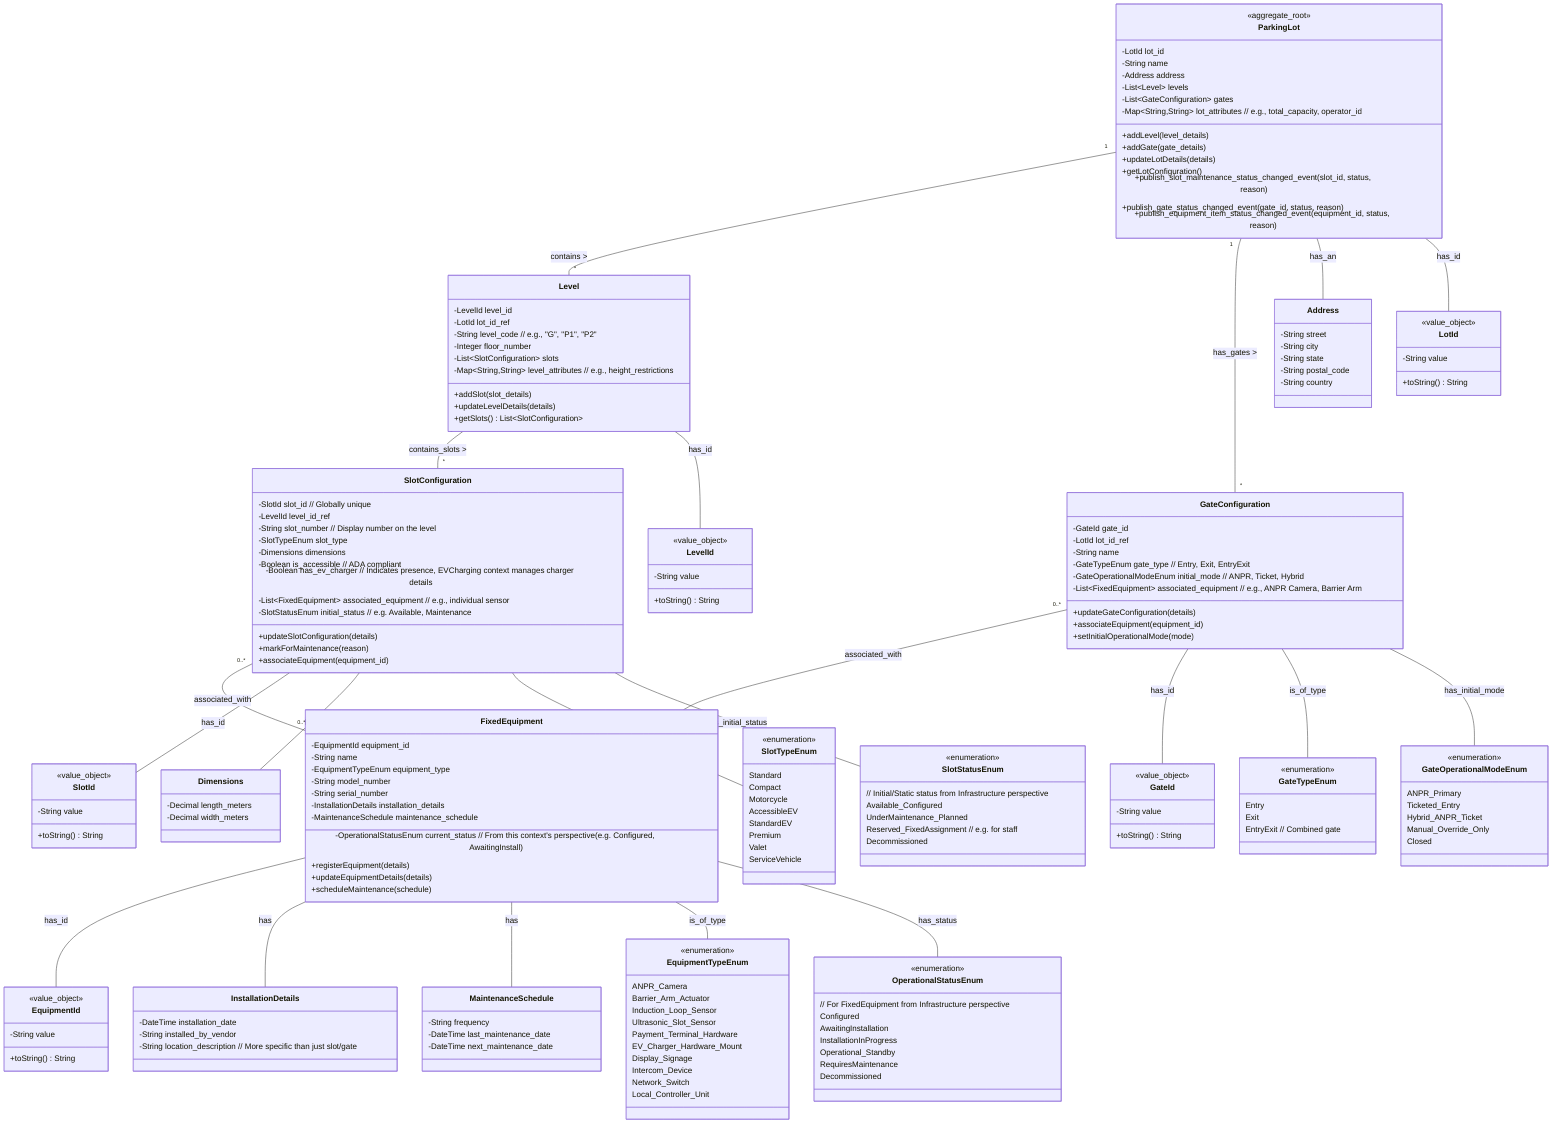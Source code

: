 classDiagram
    class ParkingLot {
        <<aggregate_root>>
        -LotId lot_id
        -String name
        -Address address
        -List~Level~ levels
        -List~GateConfiguration~ gates
        -Map~String,String~ lot_attributes // e.g., total_capacity, operator_id
        +addLevel(level_details)
        +addGate(gate_details)
        +updateLotDetails(details)
        +getLotConfiguration()
        +publish_slot_maintenance_status_changed_event(slot_id, status, reason)
        +publish_gate_status_changed_event(gate_id, status, reason)
        +publish_equipment_item_status_changed_event(equipment_id, status, reason)
    }

    class Level {
        -LevelId level_id
        -LotId lot_id_ref
        -String level_code // e.g., "G", "P1", "P2"
        -Integer floor_number
        -List~SlotConfiguration~ slots
        -Map~String,String~ level_attributes // e.g., height_restrictions
        +addSlot(slot_details)
        +updateLevelDetails(details)
        +getSlots() List~SlotConfiguration~
    }

    class SlotConfiguration {
        -SlotId slot_id // Globally unique
        -LevelId level_id_ref
        -String slot_number // Display number on the level
        -SlotTypeEnum slot_type
        -Dimensions dimensions
        -Boolean is_accessible // ADA compliant
        -Boolean has_ev_charger // Indicates presence, EVCharging context manages charger details
        -List~FixedEquipment~ associated_equipment // e.g., individual sensor
        -SlotStatusEnum initial_status // e.g. Available, Maintenance
        +updateSlotConfiguration(details)
        +markForMaintenance(reason)
        +associateEquipment(equipment_id)
    }

    class GateConfiguration {
        -GateId gate_id
        -LotId lot_id_ref
        -String name
        -GateTypeEnum gate_type // Entry, Exit, EntryExit
        -GateOperationalModeEnum initial_mode // ANPR, Ticket, Hybrid
        -List~FixedEquipment~ associated_equipment // e.g., ANPR Camera, Barrier Arm
        +updateGateConfiguration(details)
        +associateEquipment(equipment_id)
        +setInitialOperationalMode(mode)
    }

    class FixedEquipment {
        -EquipmentId equipment_id
        -String name
        -EquipmentTypeEnum equipment_type
        -String model_number
        -String serial_number
        -InstallationDetails installation_details
        -MaintenanceSchedule maintenance_schedule
        -OperationalStatusEnum current_status // From this context's perspective (e.g. Configured, AwaitingInstall)
        +registerEquipment(details)
        +updateEquipmentDetails(details)
        +scheduleMaintenance(schedule)
    }

    class Address {
        -String street
        -String city
        -String state
        -String postal_code
        -String country
    }

    class LotId {
        <<value_object>>
        -String value
        +toString() String
    }

    class LevelId {
        <<value_object>>
        -String value
        +toString() String
    }

    class SlotId {
        <<value_object>>
        -String value
        +toString() String
    }

    class GateId {
        <<value_object>>
        -String value
        +toString() String
    }

    class EquipmentId {
        <<value_object>>
        -String value
        +toString() String
    }

    class Dimensions {
        -Decimal length_meters
        -Decimal width_meters
    }

    class InstallationDetails {
        -DateTime installation_date
        -String installed_by_vendor
        -String location_description // More specific than just slot/gate
    }

    class MaintenanceSchedule {
        -String frequency
        -DateTime last_maintenance_date
        -DateTime next_maintenance_date
    }

    class SlotTypeEnum {
        <<enumeration>>
        Standard
        Compact
        Motorcycle
        AccessibleEV
        StandardEV
        Premium
        Valet
        ServiceVehicle
    }

    class GateTypeEnum {
        <<enumeration>>
        Entry
        Exit
        EntryExit // Combined gate
    }

    class GateOperationalModeEnum {
        <<enumeration>>
        ANPR_Primary
        Ticketed_Entry
        Hybrid_ANPR_Ticket
        Manual_Override_Only
        Closed
    }

    class EquipmentTypeEnum {
        <<enumeration>>
        ANPR_Camera
        Barrier_Arm_Actuator
        Induction_Loop_Sensor
        Ultrasonic_Slot_Sensor
        Payment_Terminal_Hardware
        EV_Charger_Hardware_Mount
        Display_Signage
        Intercom_Device
        Network_Switch
        Local_Controller_Unit
    }

    class SlotStatusEnum { // Initial/Static status from Infrastructure perspective
        <<enumeration>>
        Available_Configured
        UnderMaintenance_Planned
        Reserved_FixedAssignment // e.g. for staff
        Decommissioned
    }
    
    class OperationalStatusEnum { // For FixedEquipment from Infrastructure perspective
        <<enumeration>>
        Configured
        AwaitingInstallation
        InstallationInProgress
        Operational_Standby
        RequiresMaintenance
        Decommissioned
    }

    ParkingLot "1" -- "*" Level : contains >
    ParkingLot "1" -- "*" GateConfiguration : has_gates >
    Level "1" -- "*" SlotConfiguration : contains_slots >
    SlotConfiguration "0..*" -- "0..*" FixedEquipment : associated_with
    GateConfiguration "0..*" -- "0..*" FixedEquipment : associated_with

    ParkingLot -- Address : has_an
    ParkingLot -- LotId : has_id
    Level -- LevelId : has_id
    SlotConfiguration -- SlotId : has_id
    SlotConfiguration -- Dimensions : has
    GateConfiguration -- GateId : has_id
    FixedEquipment -- EquipmentId : has_id
    FixedEquipment -- InstallationDetails : has
    FixedEquipment -- MaintenanceSchedule : has

    SlotConfiguration -- SlotTypeEnum : is_of_type
    SlotConfiguration -- SlotStatusEnum : has_initial_status
    GateConfiguration -- GateTypeEnum : is_of_type
    GateConfiguration -- GateOperationalModeEnum : has_initial_mode
    FixedEquipment -- EquipmentTypeEnum : is_of_type
    FixedEquipment -- OperationalStatusEnum : has_status